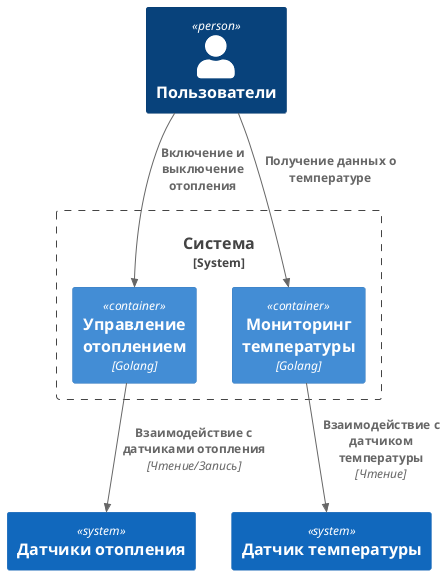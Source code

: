@startuml C4_Elements
!include <C4/C4_Container>

System_Boundary(system1, "Система") {
    Container(heat, "Управление отоплением", "Golang")
    Container(temp, "Мониторинг температуры", "Golang")
}
Person(personAlias, "Пользователи")
Rel(personAlias, heat, "Включение и выключение отопления")
Rel(personAlias, temp, "Получение данных о температуре")

System(heat_sensors, "Датчики отопления")
System(temp_sensors, "Датчик температуры")

Rel(heat, heat_sensors, "Взаимодействие с датчиками отопления", "Чтение/Запись")
Rel(temp, temp_sensors, "Взаимодействие с датчиком температуры", "Чтение")

@enduml